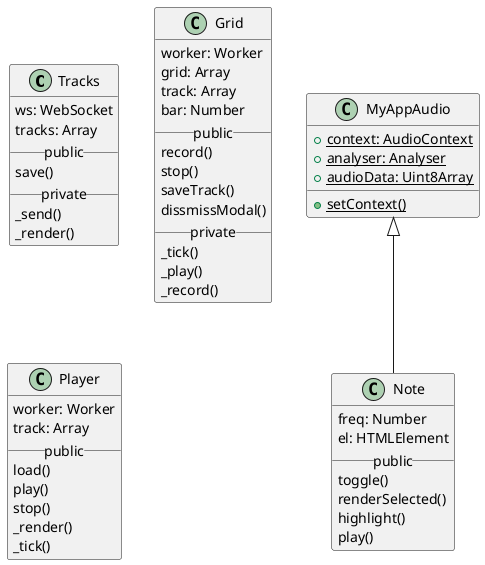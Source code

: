 @startuml
class Tracks {
    ws: WebSocket
    tracks: Array
    __public__
    save()
    __private__
    _send()
    _render()
}
class Grid {
    worker: Worker
    grid: Array
    track: Array
    bar: Number
    __public__
    record()
    stop()
    saveTrack()
    dissmissModal()
    __private__
    _tick()
    _play()
    _record()
}
class MyAppAudio {
    {static} +context: AudioContext
    {static} +analyser: Analyser
    {static} +audioData: Uint8Array
    {static} +setContext()
}
class Note {
    freq: Number
    el: HTMLElement
    __public__
    toggle()
    renderSelected()
    highlight()
    play()
}
class Player {
    worker: Worker
    track: Array
    __public__
    load()
    play()
    stop()
    _render()
    _tick()
}
MyAppAudio <|-- Note
@enduml
